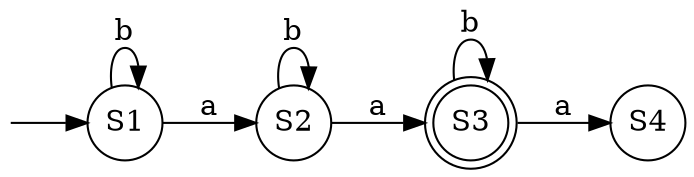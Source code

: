 digraph "2.1 a" {
  rankdir=LR
  node[shape=none margin=0 width=0 label=""] 0
  node[shape=circle width=0.5 label="S\N"] 1 2 4
  node[shape=doublecircle] 3
  0 -> 1
  1 -> 2 [label="a"]
  2 -> 3 [label="a"]
  3 -> 4 [label="a"]
  1 -> 1 [label="b"]
  2 -> 2 [label="b"]
  3 -> 3 [label="b"]
}